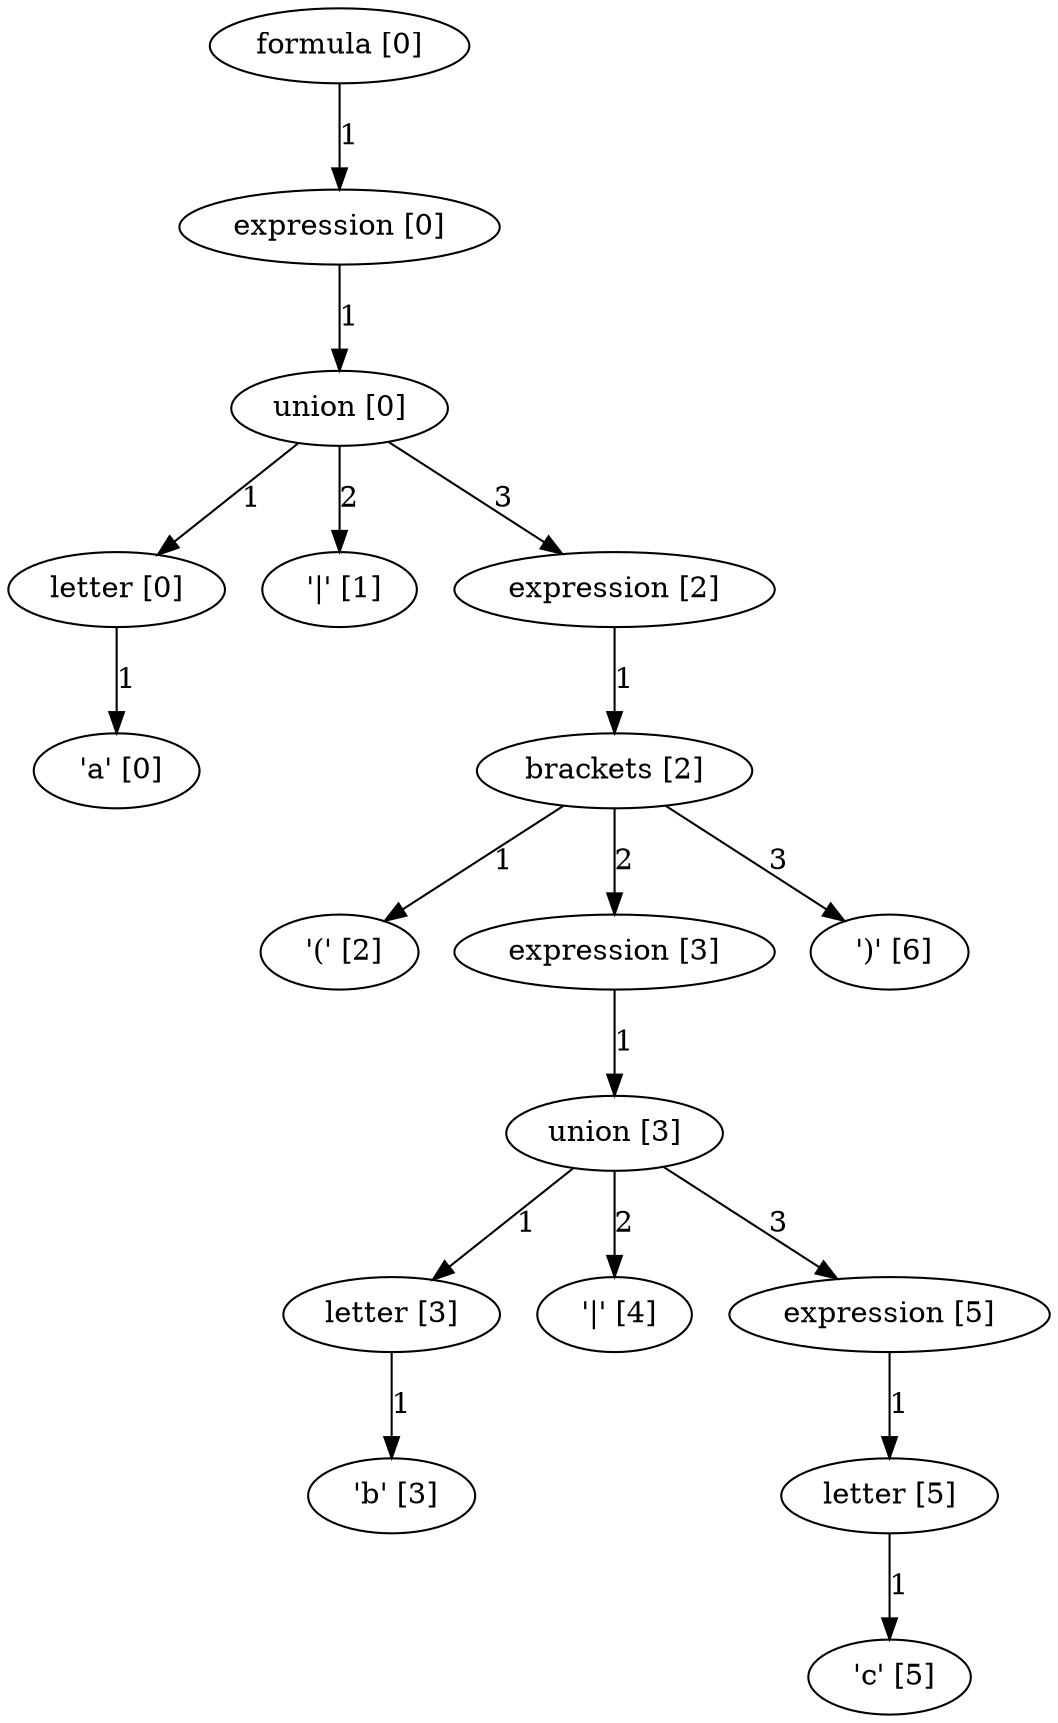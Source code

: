 digraph arpeggio_graph {
140510282209616 [label="formula [0]"];
140510282209616->140510282208176 [label="1"]

140510282208176 [label="expression [0]"];
140510282208176->140510282209472 [label="1"]

140510282209472 [label="union [0]"];
140510282209472->140510282208320 [label="1"]

140510282208320 [label="letter [0]"];
140510282208320->140510281912024 [label="1"]

140510281912024 [label=" 'a' [0]"];
140510282209472->140510281912144 [label="2"]

140510281912144 [label=" '|' [1]"];
140510282209472->140510282209328 [label="3"]

140510282209328 [label="expression [2]"];
140510282209328->140510282209184 [label="1"]

140510282209184 [label="brackets [2]"];
140510282209184->140510277255248 [label="1"]

140510277255248 [label=" '(' [2]"];
140510282209184->140510282208464 [label="2"]

140510282208464 [label="expression [3]"];
140510282208464->140510282209040 [label="1"]

140510282209040 [label="union [3]"];
140510282209040->140510282208608 [label="1"]

140510282208608 [label="letter [3]"];
140510282208608->140510277255488 [label="1"]

140510277255488 [label=" 'b' [3]"];
140510282209040->140510277255608 [label="2"]

140510277255608 [label=" '|' [4]"];
140510282209040->140510282208896 [label="3"]

140510282208896 [label="expression [5]"];
140510282208896->140510282208752 [label="1"]

140510282208752 [label="letter [5]"];
140510282208752->140510277255728 [label="1"]

140510277255728 [label=" 'c' [5]"];
140510282209184->140510277255368 [label="3"]

140510277255368 [label=" ')' [6]"];
}